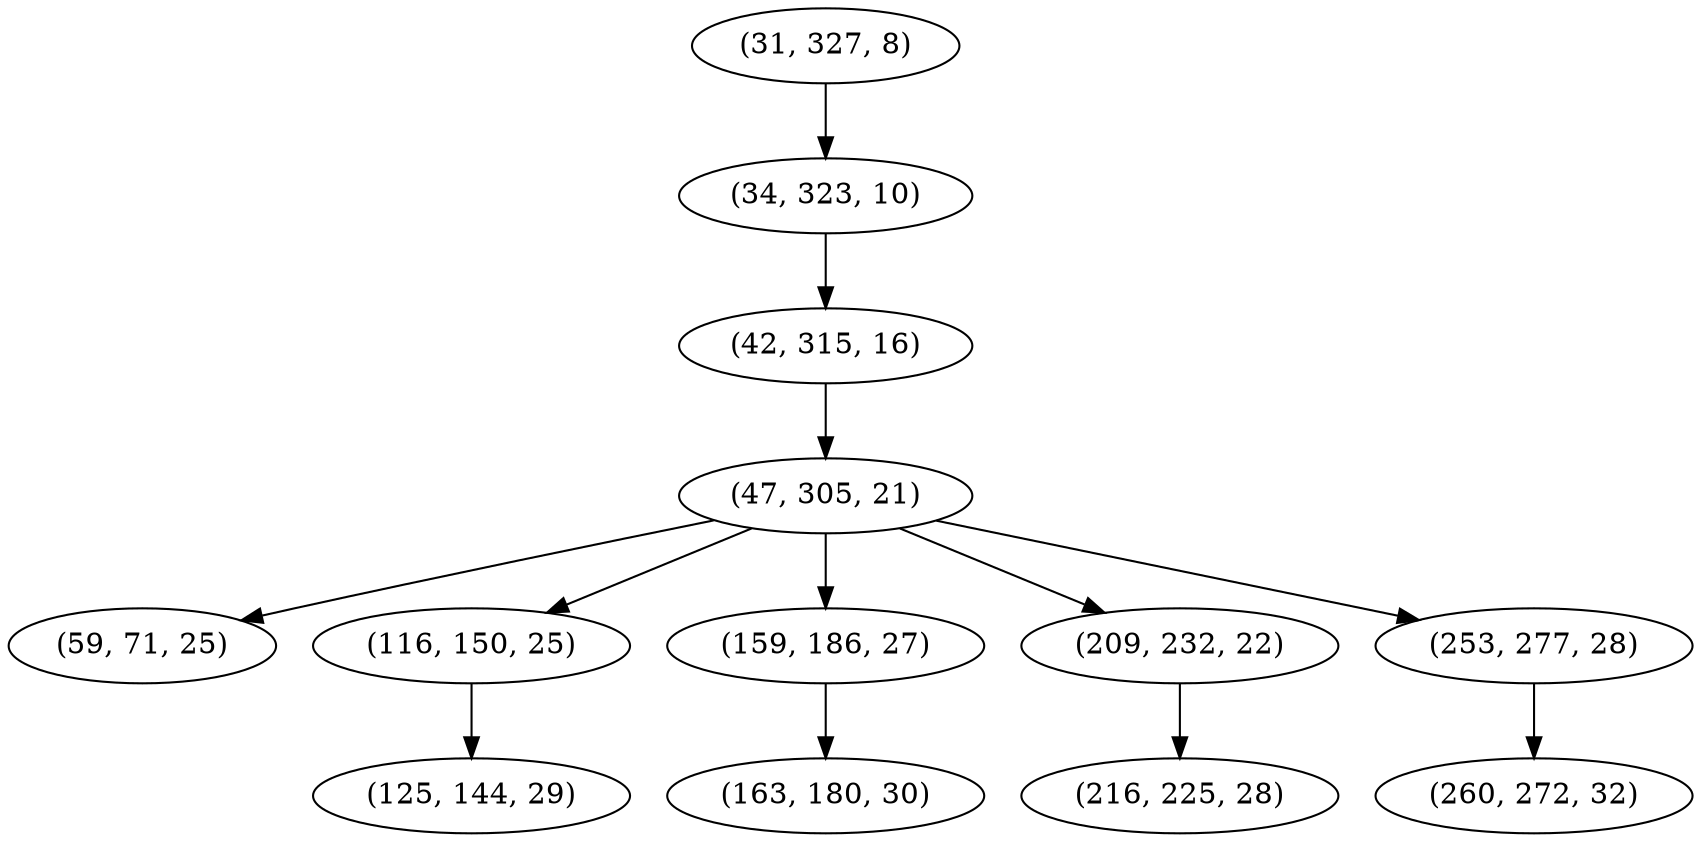 digraph tree {
    "(31, 327, 8)";
    "(34, 323, 10)";
    "(42, 315, 16)";
    "(47, 305, 21)";
    "(59, 71, 25)";
    "(116, 150, 25)";
    "(125, 144, 29)";
    "(159, 186, 27)";
    "(163, 180, 30)";
    "(209, 232, 22)";
    "(216, 225, 28)";
    "(253, 277, 28)";
    "(260, 272, 32)";
    "(31, 327, 8)" -> "(34, 323, 10)";
    "(34, 323, 10)" -> "(42, 315, 16)";
    "(42, 315, 16)" -> "(47, 305, 21)";
    "(47, 305, 21)" -> "(59, 71, 25)";
    "(47, 305, 21)" -> "(116, 150, 25)";
    "(47, 305, 21)" -> "(159, 186, 27)";
    "(47, 305, 21)" -> "(209, 232, 22)";
    "(47, 305, 21)" -> "(253, 277, 28)";
    "(116, 150, 25)" -> "(125, 144, 29)";
    "(159, 186, 27)" -> "(163, 180, 30)";
    "(209, 232, 22)" -> "(216, 225, 28)";
    "(253, 277, 28)" -> "(260, 272, 32)";
}
